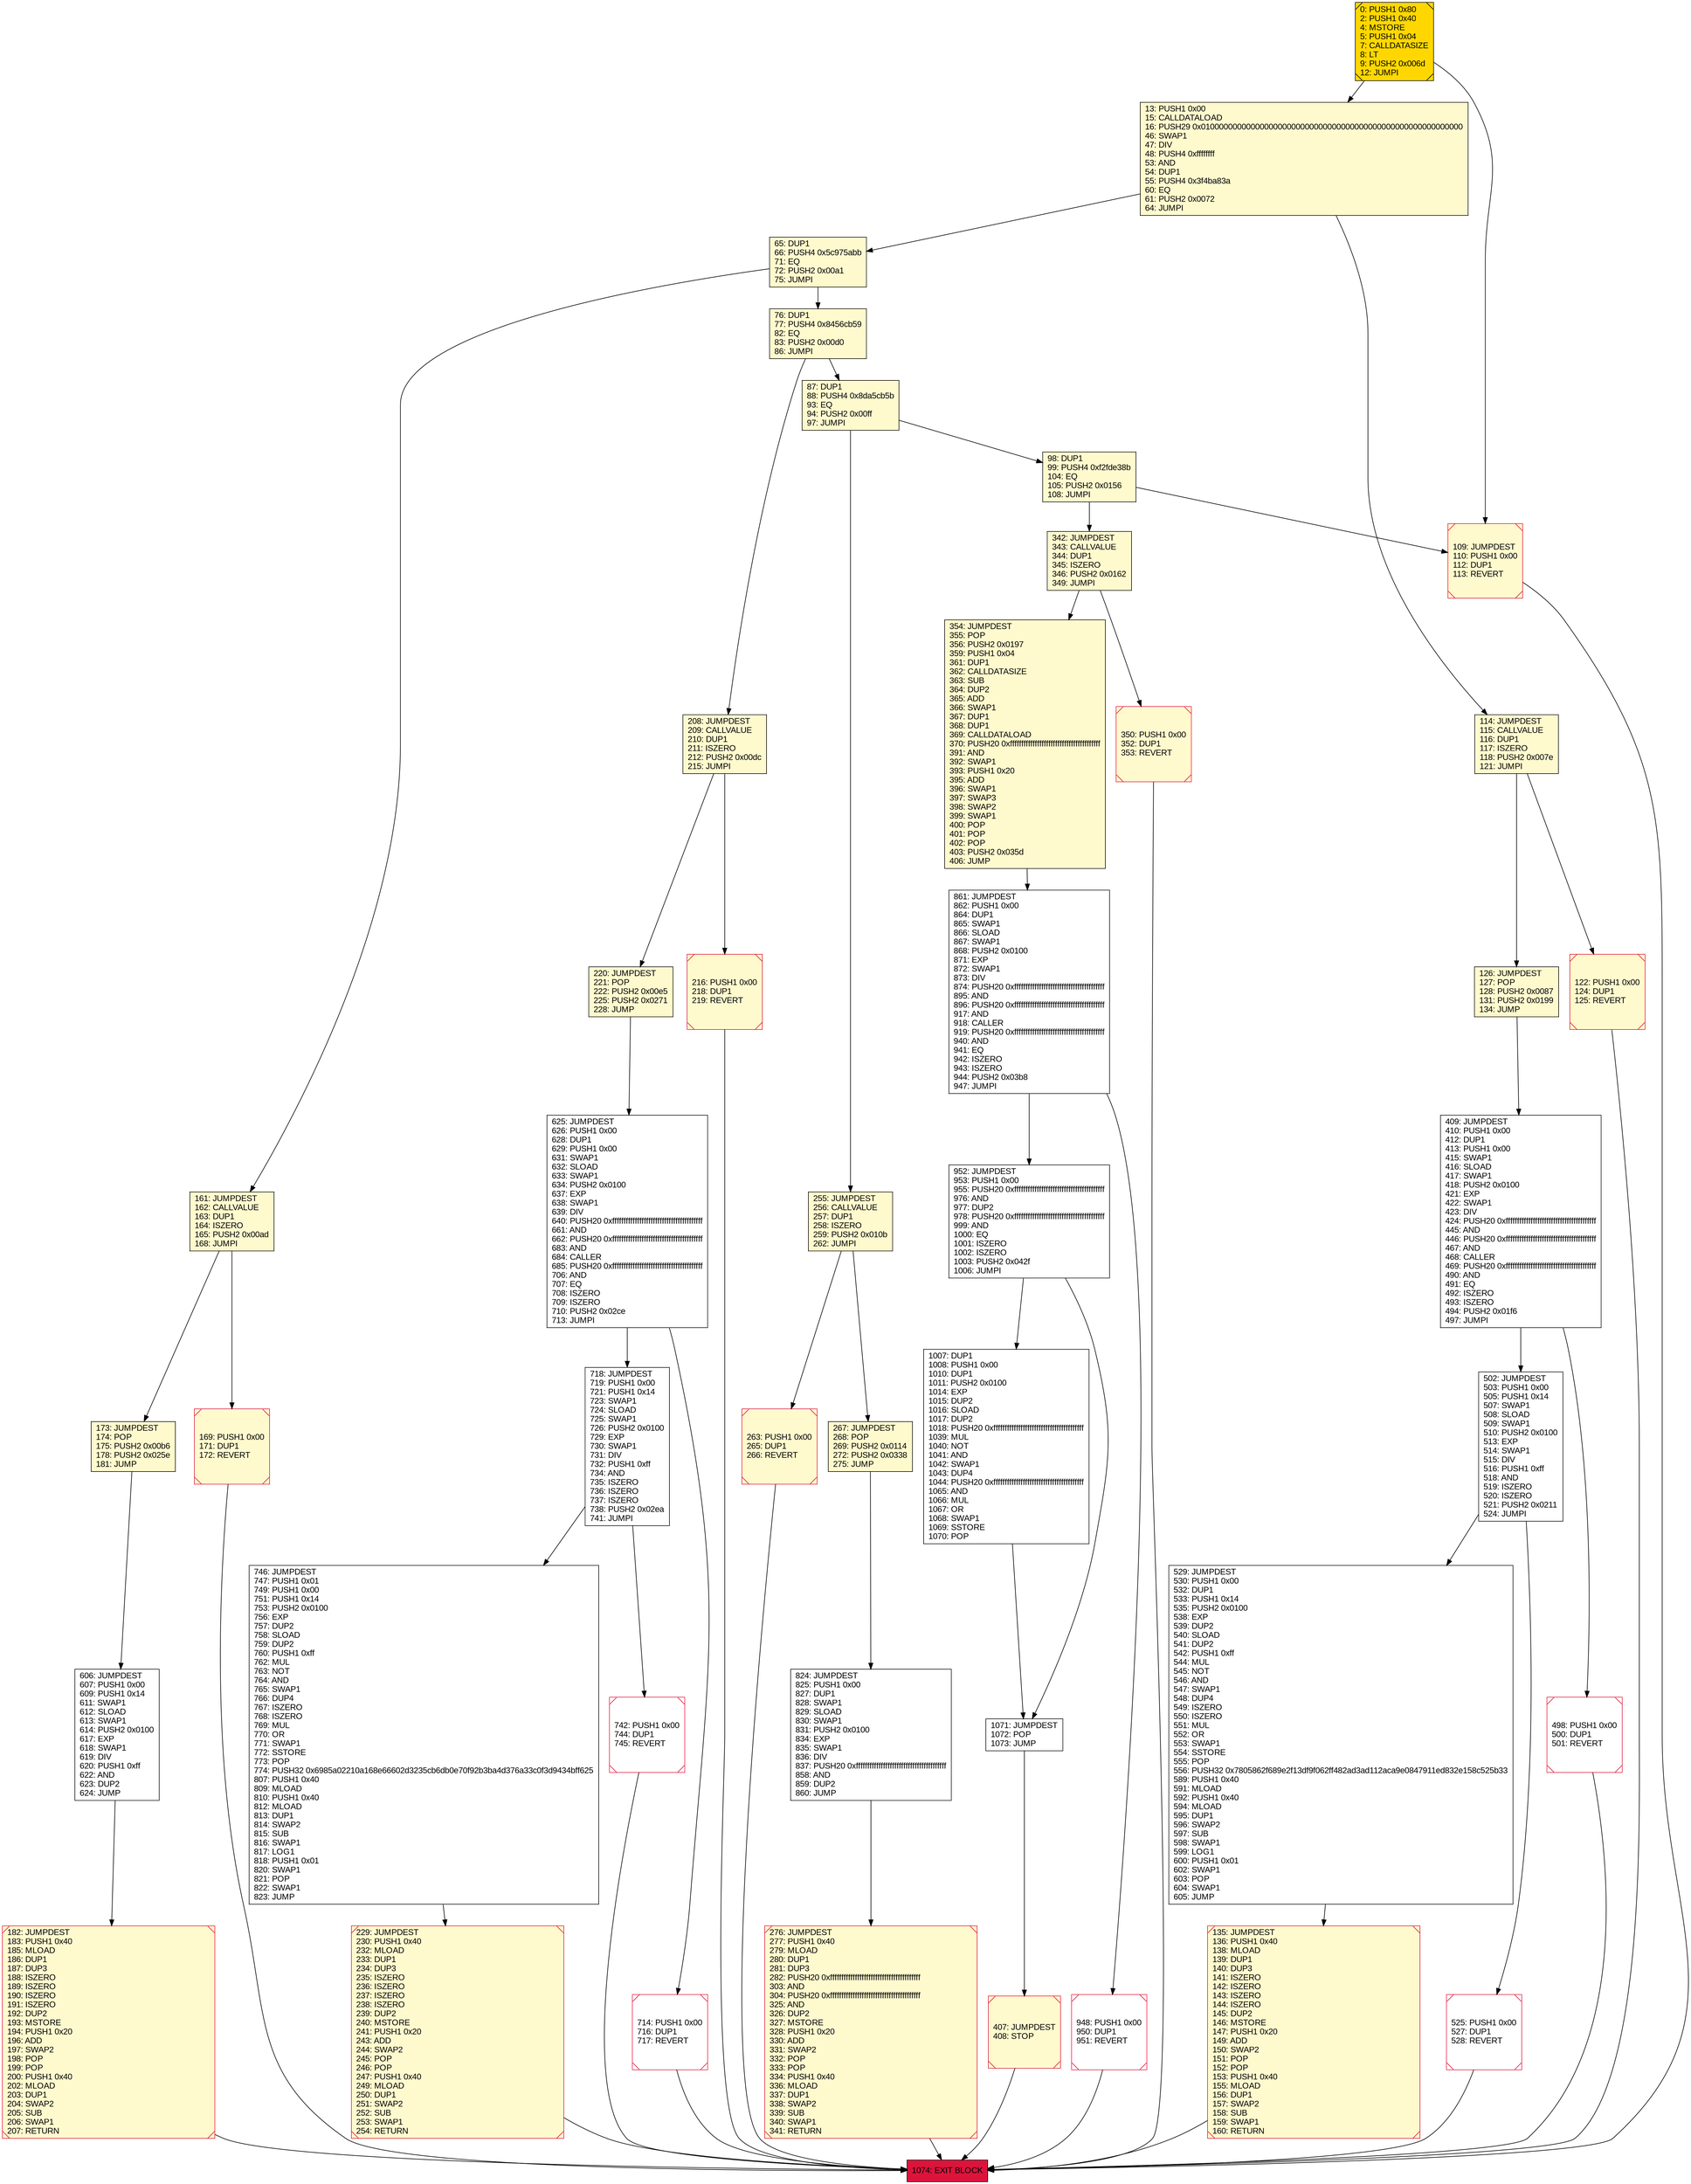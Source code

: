 digraph G {
bgcolor=transparent rankdir=UD;
node [shape=box style=filled color=black fillcolor=white fontname=arial fontcolor=black];
220 [label="220: JUMPDEST\l221: POP\l222: PUSH2 0x00e5\l225: PUSH2 0x0271\l228: JUMP\l" fillcolor=lemonchiffon ];
529 [label="529: JUMPDEST\l530: PUSH1 0x00\l532: DUP1\l533: PUSH1 0x14\l535: PUSH2 0x0100\l538: EXP\l539: DUP2\l540: SLOAD\l541: DUP2\l542: PUSH1 0xff\l544: MUL\l545: NOT\l546: AND\l547: SWAP1\l548: DUP4\l549: ISZERO\l550: ISZERO\l551: MUL\l552: OR\l553: SWAP1\l554: SSTORE\l555: POP\l556: PUSH32 0x7805862f689e2f13df9f062ff482ad3ad112aca9e0847911ed832e158c525b33\l589: PUSH1 0x40\l591: MLOAD\l592: PUSH1 0x40\l594: MLOAD\l595: DUP1\l596: SWAP2\l597: SUB\l598: SWAP1\l599: LOG1\l600: PUSH1 0x01\l602: SWAP1\l603: POP\l604: SWAP1\l605: JUMP\l" ];
407 [label="407: JUMPDEST\l408: STOP\l" fillcolor=lemonchiffon shape=Msquare color=crimson ];
276 [label="276: JUMPDEST\l277: PUSH1 0x40\l279: MLOAD\l280: DUP1\l281: DUP3\l282: PUSH20 0xffffffffffffffffffffffffffffffffffffffff\l303: AND\l304: PUSH20 0xffffffffffffffffffffffffffffffffffffffff\l325: AND\l326: DUP2\l327: MSTORE\l328: PUSH1 0x20\l330: ADD\l331: SWAP2\l332: POP\l333: POP\l334: PUSH1 0x40\l336: MLOAD\l337: DUP1\l338: SWAP2\l339: SUB\l340: SWAP1\l341: RETURN\l" fillcolor=lemonchiffon shape=Msquare color=crimson ];
742 [label="742: PUSH1 0x00\l744: DUP1\l745: REVERT\l" shape=Msquare color=crimson ];
342 [label="342: JUMPDEST\l343: CALLVALUE\l344: DUP1\l345: ISZERO\l346: PUSH2 0x0162\l349: JUMPI\l" fillcolor=lemonchiffon ];
169 [label="169: PUSH1 0x00\l171: DUP1\l172: REVERT\l" fillcolor=lemonchiffon shape=Msquare color=crimson ];
1071 [label="1071: JUMPDEST\l1072: POP\l1073: JUMP\l" ];
182 [label="182: JUMPDEST\l183: PUSH1 0x40\l185: MLOAD\l186: DUP1\l187: DUP3\l188: ISZERO\l189: ISZERO\l190: ISZERO\l191: ISZERO\l192: DUP2\l193: MSTORE\l194: PUSH1 0x20\l196: ADD\l197: SWAP2\l198: POP\l199: POP\l200: PUSH1 0x40\l202: MLOAD\l203: DUP1\l204: SWAP2\l205: SUB\l206: SWAP1\l207: RETURN\l" fillcolor=lemonchiffon shape=Msquare color=crimson ];
126 [label="126: JUMPDEST\l127: POP\l128: PUSH2 0x0087\l131: PUSH2 0x0199\l134: JUMP\l" fillcolor=lemonchiffon ];
824 [label="824: JUMPDEST\l825: PUSH1 0x00\l827: DUP1\l828: SWAP1\l829: SLOAD\l830: SWAP1\l831: PUSH2 0x0100\l834: EXP\l835: SWAP1\l836: DIV\l837: PUSH20 0xffffffffffffffffffffffffffffffffffffffff\l858: AND\l859: DUP2\l860: JUMP\l" ];
861 [label="861: JUMPDEST\l862: PUSH1 0x00\l864: DUP1\l865: SWAP1\l866: SLOAD\l867: SWAP1\l868: PUSH2 0x0100\l871: EXP\l872: SWAP1\l873: DIV\l874: PUSH20 0xffffffffffffffffffffffffffffffffffffffff\l895: AND\l896: PUSH20 0xffffffffffffffffffffffffffffffffffffffff\l917: AND\l918: CALLER\l919: PUSH20 0xffffffffffffffffffffffffffffffffffffffff\l940: AND\l941: EQ\l942: ISZERO\l943: ISZERO\l944: PUSH2 0x03b8\l947: JUMPI\l" ];
409 [label="409: JUMPDEST\l410: PUSH1 0x00\l412: DUP1\l413: PUSH1 0x00\l415: SWAP1\l416: SLOAD\l417: SWAP1\l418: PUSH2 0x0100\l421: EXP\l422: SWAP1\l423: DIV\l424: PUSH20 0xffffffffffffffffffffffffffffffffffffffff\l445: AND\l446: PUSH20 0xffffffffffffffffffffffffffffffffffffffff\l467: AND\l468: CALLER\l469: PUSH20 0xffffffffffffffffffffffffffffffffffffffff\l490: AND\l491: EQ\l492: ISZERO\l493: ISZERO\l494: PUSH2 0x01f6\l497: JUMPI\l" ];
354 [label="354: JUMPDEST\l355: POP\l356: PUSH2 0x0197\l359: PUSH1 0x04\l361: DUP1\l362: CALLDATASIZE\l363: SUB\l364: DUP2\l365: ADD\l366: SWAP1\l367: DUP1\l368: DUP1\l369: CALLDATALOAD\l370: PUSH20 0xffffffffffffffffffffffffffffffffffffffff\l391: AND\l392: SWAP1\l393: PUSH1 0x20\l395: ADD\l396: SWAP1\l397: SWAP3\l398: SWAP2\l399: SWAP1\l400: POP\l401: POP\l402: POP\l403: PUSH2 0x035d\l406: JUMP\l" fillcolor=lemonchiffon ];
498 [label="498: PUSH1 0x00\l500: DUP1\l501: REVERT\l" shape=Msquare color=crimson ];
948 [label="948: PUSH1 0x00\l950: DUP1\l951: REVERT\l" shape=Msquare color=crimson ];
267 [label="267: JUMPDEST\l268: POP\l269: PUSH2 0x0114\l272: PUSH2 0x0338\l275: JUMP\l" fillcolor=lemonchiffon ];
229 [label="229: JUMPDEST\l230: PUSH1 0x40\l232: MLOAD\l233: DUP1\l234: DUP3\l235: ISZERO\l236: ISZERO\l237: ISZERO\l238: ISZERO\l239: DUP2\l240: MSTORE\l241: PUSH1 0x20\l243: ADD\l244: SWAP2\l245: POP\l246: POP\l247: PUSH1 0x40\l249: MLOAD\l250: DUP1\l251: SWAP2\l252: SUB\l253: SWAP1\l254: RETURN\l" fillcolor=lemonchiffon shape=Msquare color=crimson ];
122 [label="122: PUSH1 0x00\l124: DUP1\l125: REVERT\l" fillcolor=lemonchiffon shape=Msquare color=crimson ];
502 [label="502: JUMPDEST\l503: PUSH1 0x00\l505: PUSH1 0x14\l507: SWAP1\l508: SLOAD\l509: SWAP1\l510: PUSH2 0x0100\l513: EXP\l514: SWAP1\l515: DIV\l516: PUSH1 0xff\l518: AND\l519: ISZERO\l520: ISZERO\l521: PUSH2 0x0211\l524: JUMPI\l" ];
13 [label="13: PUSH1 0x00\l15: CALLDATALOAD\l16: PUSH29 0x0100000000000000000000000000000000000000000000000000000000\l46: SWAP1\l47: DIV\l48: PUSH4 0xffffffff\l53: AND\l54: DUP1\l55: PUSH4 0x3f4ba83a\l60: EQ\l61: PUSH2 0x0072\l64: JUMPI\l" fillcolor=lemonchiffon ];
255 [label="255: JUMPDEST\l256: CALLVALUE\l257: DUP1\l258: ISZERO\l259: PUSH2 0x010b\l262: JUMPI\l" fillcolor=lemonchiffon ];
952 [label="952: JUMPDEST\l953: PUSH1 0x00\l955: PUSH20 0xffffffffffffffffffffffffffffffffffffffff\l976: AND\l977: DUP2\l978: PUSH20 0xffffffffffffffffffffffffffffffffffffffff\l999: AND\l1000: EQ\l1001: ISZERO\l1002: ISZERO\l1003: PUSH2 0x042f\l1006: JUMPI\l" ];
625 [label="625: JUMPDEST\l626: PUSH1 0x00\l628: DUP1\l629: PUSH1 0x00\l631: SWAP1\l632: SLOAD\l633: SWAP1\l634: PUSH2 0x0100\l637: EXP\l638: SWAP1\l639: DIV\l640: PUSH20 0xffffffffffffffffffffffffffffffffffffffff\l661: AND\l662: PUSH20 0xffffffffffffffffffffffffffffffffffffffff\l683: AND\l684: CALLER\l685: PUSH20 0xffffffffffffffffffffffffffffffffffffffff\l706: AND\l707: EQ\l708: ISZERO\l709: ISZERO\l710: PUSH2 0x02ce\l713: JUMPI\l" ];
746 [label="746: JUMPDEST\l747: PUSH1 0x01\l749: PUSH1 0x00\l751: PUSH1 0x14\l753: PUSH2 0x0100\l756: EXP\l757: DUP2\l758: SLOAD\l759: DUP2\l760: PUSH1 0xff\l762: MUL\l763: NOT\l764: AND\l765: SWAP1\l766: DUP4\l767: ISZERO\l768: ISZERO\l769: MUL\l770: OR\l771: SWAP1\l772: SSTORE\l773: POP\l774: PUSH32 0x6985a02210a168e66602d3235cb6db0e70f92b3ba4d376a33c0f3d9434bff625\l807: PUSH1 0x40\l809: MLOAD\l810: PUSH1 0x40\l812: MLOAD\l813: DUP1\l814: SWAP2\l815: SUB\l816: SWAP1\l817: LOG1\l818: PUSH1 0x01\l820: SWAP1\l821: POP\l822: SWAP1\l823: JUMP\l" ];
76 [label="76: DUP1\l77: PUSH4 0x8456cb59\l82: EQ\l83: PUSH2 0x00d0\l86: JUMPI\l" fillcolor=lemonchiffon ];
263 [label="263: PUSH1 0x00\l265: DUP1\l266: REVERT\l" fillcolor=lemonchiffon shape=Msquare color=crimson ];
109 [label="109: JUMPDEST\l110: PUSH1 0x00\l112: DUP1\l113: REVERT\l" fillcolor=lemonchiffon shape=Msquare color=crimson ];
0 [label="0: PUSH1 0x80\l2: PUSH1 0x40\l4: MSTORE\l5: PUSH1 0x04\l7: CALLDATASIZE\l8: LT\l9: PUSH2 0x006d\l12: JUMPI\l" fillcolor=lemonchiffon shape=Msquare fillcolor=gold ];
114 [label="114: JUMPDEST\l115: CALLVALUE\l116: DUP1\l117: ISZERO\l118: PUSH2 0x007e\l121: JUMPI\l" fillcolor=lemonchiffon ];
161 [label="161: JUMPDEST\l162: CALLVALUE\l163: DUP1\l164: ISZERO\l165: PUSH2 0x00ad\l168: JUMPI\l" fillcolor=lemonchiffon ];
87 [label="87: DUP1\l88: PUSH4 0x8da5cb5b\l93: EQ\l94: PUSH2 0x00ff\l97: JUMPI\l" fillcolor=lemonchiffon ];
714 [label="714: PUSH1 0x00\l716: DUP1\l717: REVERT\l" shape=Msquare color=crimson ];
525 [label="525: PUSH1 0x00\l527: DUP1\l528: REVERT\l" shape=Msquare color=crimson ];
1074 [label="1074: EXIT BLOCK\l" fillcolor=crimson ];
1007 [label="1007: DUP1\l1008: PUSH1 0x00\l1010: DUP1\l1011: PUSH2 0x0100\l1014: EXP\l1015: DUP2\l1016: SLOAD\l1017: DUP2\l1018: PUSH20 0xffffffffffffffffffffffffffffffffffffffff\l1039: MUL\l1040: NOT\l1041: AND\l1042: SWAP1\l1043: DUP4\l1044: PUSH20 0xffffffffffffffffffffffffffffffffffffffff\l1065: AND\l1066: MUL\l1067: OR\l1068: SWAP1\l1069: SSTORE\l1070: POP\l" ];
208 [label="208: JUMPDEST\l209: CALLVALUE\l210: DUP1\l211: ISZERO\l212: PUSH2 0x00dc\l215: JUMPI\l" fillcolor=lemonchiffon ];
718 [label="718: JUMPDEST\l719: PUSH1 0x00\l721: PUSH1 0x14\l723: SWAP1\l724: SLOAD\l725: SWAP1\l726: PUSH2 0x0100\l729: EXP\l730: SWAP1\l731: DIV\l732: PUSH1 0xff\l734: AND\l735: ISZERO\l736: ISZERO\l737: ISZERO\l738: PUSH2 0x02ea\l741: JUMPI\l" ];
173 [label="173: JUMPDEST\l174: POP\l175: PUSH2 0x00b6\l178: PUSH2 0x025e\l181: JUMP\l" fillcolor=lemonchiffon ];
65 [label="65: DUP1\l66: PUSH4 0x5c975abb\l71: EQ\l72: PUSH2 0x00a1\l75: JUMPI\l" fillcolor=lemonchiffon ];
98 [label="98: DUP1\l99: PUSH4 0xf2fde38b\l104: EQ\l105: PUSH2 0x0156\l108: JUMPI\l" fillcolor=lemonchiffon ];
216 [label="216: PUSH1 0x00\l218: DUP1\l219: REVERT\l" fillcolor=lemonchiffon shape=Msquare color=crimson ];
606 [label="606: JUMPDEST\l607: PUSH1 0x00\l609: PUSH1 0x14\l611: SWAP1\l612: SLOAD\l613: SWAP1\l614: PUSH2 0x0100\l617: EXP\l618: SWAP1\l619: DIV\l620: PUSH1 0xff\l622: AND\l623: DUP2\l624: JUMP\l" ];
135 [label="135: JUMPDEST\l136: PUSH1 0x40\l138: MLOAD\l139: DUP1\l140: DUP3\l141: ISZERO\l142: ISZERO\l143: ISZERO\l144: ISZERO\l145: DUP2\l146: MSTORE\l147: PUSH1 0x20\l149: ADD\l150: SWAP2\l151: POP\l152: POP\l153: PUSH1 0x40\l155: MLOAD\l156: DUP1\l157: SWAP2\l158: SUB\l159: SWAP1\l160: RETURN\l" fillcolor=lemonchiffon shape=Msquare color=crimson ];
350 [label="350: PUSH1 0x00\l352: DUP1\l353: REVERT\l" fillcolor=lemonchiffon shape=Msquare color=crimson ];
0 -> 109;
409 -> 498;
625 -> 714;
135 -> 1074;
1071 -> 407;
173 -> 606;
208 -> 216;
718 -> 746;
98 -> 109;
76 -> 208;
952 -> 1007;
263 -> 1074;
625 -> 718;
126 -> 409;
342 -> 354;
502 -> 529;
525 -> 1074;
114 -> 126;
948 -> 1074;
861 -> 952;
502 -> 525;
606 -> 182;
114 -> 122;
407 -> 1074;
718 -> 742;
0 -> 13;
87 -> 255;
13 -> 114;
182 -> 1074;
169 -> 1074;
255 -> 263;
529 -> 135;
746 -> 229;
255 -> 267;
824 -> 276;
216 -> 1074;
76 -> 87;
350 -> 1074;
409 -> 502;
87 -> 98;
65 -> 161;
267 -> 824;
714 -> 1074;
109 -> 1074;
861 -> 948;
161 -> 173;
354 -> 861;
65 -> 76;
498 -> 1074;
161 -> 169;
220 -> 625;
13 -> 65;
122 -> 1074;
952 -> 1071;
229 -> 1074;
98 -> 342;
208 -> 220;
276 -> 1074;
742 -> 1074;
342 -> 350;
1007 -> 1071;
}